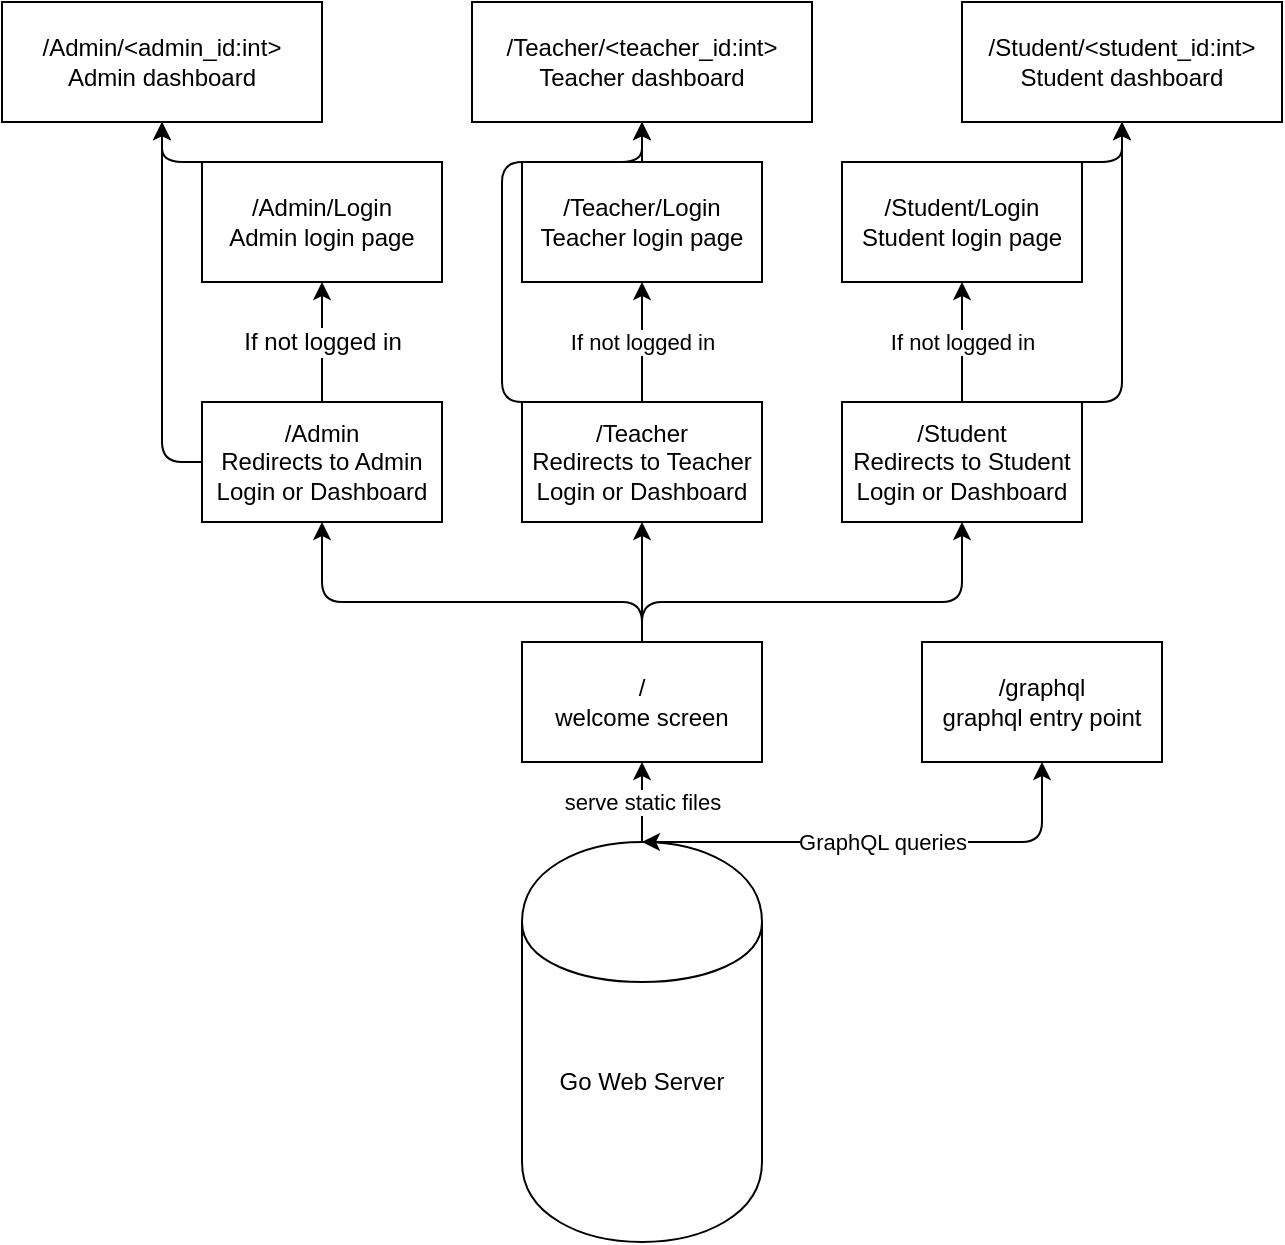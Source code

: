 <mxfile version="10.5.9" type="device"><diagram id="oRZhhkuha__gUzuSZul8" name="Page-1"><mxGraphModel dx="842" dy="597" grid="1" gridSize="10" guides="1" tooltips="1" connect="1" arrows="1" fold="1" page="1" pageScale="1" pageWidth="827" pageHeight="1169" math="0" shadow="0"><root><mxCell id="0"/><mxCell id="1" parent="0"/><mxCell id="-VbQUkEvGtF7PkMawEUm-1" value="Go Web Server" style="shape=cylinder;whiteSpace=wrap;html=1;boundedLbl=1;backgroundOutline=1;" vertex="1" parent="1"><mxGeometry x="320" y="960" width="120" height="200" as="geometry"/></mxCell><mxCell id="-VbQUkEvGtF7PkMawEUm-5" value="/graphql&lt;br&gt;graphql entry point&lt;br&gt;" style="rounded=0;whiteSpace=wrap;html=1;" vertex="1" parent="1"><mxGeometry x="520" y="860" width="120" height="60" as="geometry"/></mxCell><mxCell id="-VbQUkEvGtF7PkMawEUm-6" value="/&lt;br&gt;welcome screen&lt;br&gt;" style="rounded=0;whiteSpace=wrap;html=1;" vertex="1" parent="1"><mxGeometry x="320" y="860" width="120" height="60" as="geometry"/></mxCell><mxCell id="-VbQUkEvGtF7PkMawEUm-7" value="/Teacher&lt;br&gt;Redirects to Teacher Login or Dashboard&lt;br&gt;" style="rounded=0;whiteSpace=wrap;html=1;" vertex="1" parent="1"><mxGeometry x="320" y="740" width="120" height="60" as="geometry"/></mxCell><mxCell id="-VbQUkEvGtF7PkMawEUm-8" value="/Student&lt;br&gt;Redirects to Student Login or Dashboard&lt;br&gt;" style="rounded=0;whiteSpace=wrap;html=1;" vertex="1" parent="1"><mxGeometry x="480" y="740" width="120" height="60" as="geometry"/></mxCell><mxCell id="-VbQUkEvGtF7PkMawEUm-9" value="/Admin&lt;br&gt;Redirects to Admin Login or Dashboard&lt;br&gt;" style="rounded=0;whiteSpace=wrap;html=1;" vertex="1" parent="1"><mxGeometry x="160" y="740" width="120" height="60" as="geometry"/></mxCell><mxCell id="-VbQUkEvGtF7PkMawEUm-12" value="serve static files" style="endArrow=classic;html=1;exitX=0.5;exitY=0;exitDx=0;exitDy=0;entryX=0.5;entryY=1;entryDx=0;entryDy=0;" edge="1" parent="1" source="-VbQUkEvGtF7PkMawEUm-1" target="-VbQUkEvGtF7PkMawEUm-6"><mxGeometry width="50" height="50" relative="1" as="geometry"><mxPoint x="360" y="960" as="sourcePoint"/><mxPoint x="410" y="910" as="targetPoint"/></mxGeometry></mxCell><mxCell id="-VbQUkEvGtF7PkMawEUm-13" value="" style="endArrow=classic;html=1;exitX=0.5;exitY=0;exitDx=0;exitDy=0;entryX=0.5;entryY=1;entryDx=0;entryDy=0;" edge="1" parent="1" source="-VbQUkEvGtF7PkMawEUm-6" target="-VbQUkEvGtF7PkMawEUm-9"><mxGeometry width="50" height="50" relative="1" as="geometry"><mxPoint x="310" y="860" as="sourcePoint"/><mxPoint x="360" y="810" as="targetPoint"/><Array as="points"><mxPoint x="380" y="840"/><mxPoint x="220" y="840"/></Array></mxGeometry></mxCell><mxCell id="-VbQUkEvGtF7PkMawEUm-14" value="" style="endArrow=classic;html=1;exitX=0.5;exitY=0;exitDx=0;exitDy=0;entryX=0.5;entryY=1;entryDx=0;entryDy=0;" edge="1" parent="1" source="-VbQUkEvGtF7PkMawEUm-6" target="-VbQUkEvGtF7PkMawEUm-7"><mxGeometry width="50" height="50" relative="1" as="geometry"><mxPoint x="370" y="855" as="sourcePoint"/><mxPoint x="420" y="805" as="targetPoint"/></mxGeometry></mxCell><mxCell id="-VbQUkEvGtF7PkMawEUm-15" value="" style="endArrow=classic;html=1;exitX=0.5;exitY=0;exitDx=0;exitDy=0;entryX=0.5;entryY=1;entryDx=0;entryDy=0;" edge="1" parent="1" source="-VbQUkEvGtF7PkMawEUm-6" target="-VbQUkEvGtF7PkMawEUm-8"><mxGeometry width="50" height="50" relative="1" as="geometry"><mxPoint x="450" y="860" as="sourcePoint"/><mxPoint x="500" y="810" as="targetPoint"/><Array as="points"><mxPoint x="380" y="840"/><mxPoint x="540" y="840"/></Array></mxGeometry></mxCell><mxCell id="-VbQUkEvGtF7PkMawEUm-17" value="GraphQL queries" style="endArrow=classic;startArrow=classic;html=1;entryX=0.5;entryY=1;entryDx=0;entryDy=0;exitX=0.5;exitY=0;exitDx=0;exitDy=0;" edge="1" parent="1" source="-VbQUkEvGtF7PkMawEUm-1"><mxGeometry width="50" height="50" relative="1" as="geometry"><mxPoint x="540" y="1000" as="sourcePoint"/><mxPoint x="580" y="920" as="targetPoint"/><Array as="points"><mxPoint x="580" y="960"/></Array></mxGeometry></mxCell><mxCell id="-VbQUkEvGtF7PkMawEUm-18" value="/Admin/Login&lt;br&gt;Admin login page&lt;br&gt;" style="rounded=0;whiteSpace=wrap;html=1;" vertex="1" parent="1"><mxGeometry x="160" y="620" width="120" height="60" as="geometry"/></mxCell><mxCell id="-VbQUkEvGtF7PkMawEUm-19" value="/Teacher/Login&lt;br&gt;Teacher login page&lt;br&gt;" style="rounded=0;whiteSpace=wrap;html=1;" vertex="1" parent="1"><mxGeometry x="320" y="620" width="120" height="60" as="geometry"/></mxCell><mxCell id="-VbQUkEvGtF7PkMawEUm-20" value="/Student/Login&lt;br&gt;Student login page&lt;br&gt;" style="rounded=0;whiteSpace=wrap;html=1;" vertex="1" parent="1"><mxGeometry x="480" y="620" width="120" height="60" as="geometry"/></mxCell><mxCell id="-VbQUkEvGtF7PkMawEUm-21" value="/Admin/&amp;lt;admin_id:int&amp;gt;&lt;br&gt;Admin dashboard&lt;br&gt;" style="rounded=0;whiteSpace=wrap;html=1;" vertex="1" parent="1"><mxGeometry x="60" y="540" width="160" height="60" as="geometry"/></mxCell><mxCell id="-VbQUkEvGtF7PkMawEUm-22" value="/Teacher/&amp;lt;teacher_id:int&amp;gt;&lt;br&gt;Teacher dashboard&lt;br&gt;" style="rounded=0;whiteSpace=wrap;html=1;" vertex="1" parent="1"><mxGeometry x="295" y="540" width="170" height="60" as="geometry"/></mxCell><mxCell id="-VbQUkEvGtF7PkMawEUm-23" value="/Student/&amp;lt;student_id:int&amp;gt;&lt;br&gt;Student dashboard&lt;br&gt;" style="rounded=0;whiteSpace=wrap;html=1;" vertex="1" parent="1"><mxGeometry x="540" y="540" width="160" height="60" as="geometry"/></mxCell><mxCell id="-VbQUkEvGtF7PkMawEUm-25" value="" style="endArrow=classic;html=1;exitX=0.5;exitY=0;exitDx=0;exitDy=0;entryX=0.5;entryY=1;entryDx=0;entryDy=0;" edge="1" parent="1" source="-VbQUkEvGtF7PkMawEUm-9" target="-VbQUkEvGtF7PkMawEUm-18"><mxGeometry width="50" height="50" relative="1" as="geometry"><mxPoint x="200" y="740" as="sourcePoint"/><mxPoint x="250" y="690" as="targetPoint"/></mxGeometry></mxCell><mxCell id="-VbQUkEvGtF7PkMawEUm-28" value="If not logged in" style="text;html=1;resizable=0;points=[];align=center;verticalAlign=middle;labelBackgroundColor=#ffffff;" vertex="1" connectable="0" parent="-VbQUkEvGtF7PkMawEUm-25"><mxGeometry x="-0.567" relative="1" as="geometry"><mxPoint y="-17" as="offset"/></mxGeometry></mxCell><mxCell id="-VbQUkEvGtF7PkMawEUm-26" value="If not logged in" style="endArrow=classic;html=1;exitX=0.5;exitY=0;exitDx=0;exitDy=0;entryX=0.5;entryY=1;entryDx=0;entryDy=0;" edge="1" parent="1" source="-VbQUkEvGtF7PkMawEUm-7" target="-VbQUkEvGtF7PkMawEUm-19"><mxGeometry width="50" height="50" relative="1" as="geometry"><mxPoint x="350" y="740" as="sourcePoint"/><mxPoint x="400" y="690" as="targetPoint"/></mxGeometry></mxCell><mxCell id="-VbQUkEvGtF7PkMawEUm-27" value="If not logged in" style="endArrow=classic;html=1;exitX=0.5;exitY=0;exitDx=0;exitDy=0;entryX=0.5;entryY=1;entryDx=0;entryDy=0;" edge="1" parent="1" source="-VbQUkEvGtF7PkMawEUm-8" target="-VbQUkEvGtF7PkMawEUm-20"><mxGeometry width="50" height="50" relative="1" as="geometry"><mxPoint x="530" y="730" as="sourcePoint"/><mxPoint x="580" y="680" as="targetPoint"/></mxGeometry></mxCell><mxCell id="-VbQUkEvGtF7PkMawEUm-30" value="" style="endArrow=classic;html=1;exitX=0.5;exitY=0;exitDx=0;exitDy=0;entryX=0.5;entryY=1;entryDx=0;entryDy=0;" edge="1" parent="1" source="-VbQUkEvGtF7PkMawEUm-18" target="-VbQUkEvGtF7PkMawEUm-21"><mxGeometry width="50" height="50" relative="1" as="geometry"><mxPoint x="40" y="700" as="sourcePoint"/><mxPoint x="90" y="650" as="targetPoint"/><Array as="points"><mxPoint x="140" y="620"/></Array></mxGeometry></mxCell><mxCell id="-VbQUkEvGtF7PkMawEUm-31" value="" style="endArrow=classic;html=1;exitX=0;exitY=0.5;exitDx=0;exitDy=0;entryX=0.5;entryY=1;entryDx=0;entryDy=0;" edge="1" parent="1" source="-VbQUkEvGtF7PkMawEUm-9" target="-VbQUkEvGtF7PkMawEUm-21"><mxGeometry width="50" height="50" relative="1" as="geometry"><mxPoint x="30" y="720" as="sourcePoint"/><mxPoint x="140" y="610" as="targetPoint"/><Array as="points"><mxPoint x="140" y="770"/></Array></mxGeometry></mxCell><mxCell id="-VbQUkEvGtF7PkMawEUm-32" value="" style="endArrow=classic;html=1;exitX=0.5;exitY=0;exitDx=0;exitDy=0;entryX=0.5;entryY=1;entryDx=0;entryDy=0;" edge="1" parent="1" source="-VbQUkEvGtF7PkMawEUm-7" target="-VbQUkEvGtF7PkMawEUm-22"><mxGeometry width="50" height="50" relative="1" as="geometry"><mxPoint x="290" y="740" as="sourcePoint"/><mxPoint x="340" y="690" as="targetPoint"/><Array as="points"><mxPoint x="310" y="740"/><mxPoint x="310" y="620"/><mxPoint x="380" y="620"/></Array></mxGeometry></mxCell><mxCell id="-VbQUkEvGtF7PkMawEUm-33" value="" style="endArrow=classic;html=1;exitX=0.5;exitY=0;exitDx=0;exitDy=0;entryX=0.5;entryY=1;entryDx=0;entryDy=0;" edge="1" parent="1" source="-VbQUkEvGtF7PkMawEUm-19" target="-VbQUkEvGtF7PkMawEUm-22"><mxGeometry width="50" height="50" relative="1" as="geometry"><mxPoint x="480" y="580" as="sourcePoint"/><mxPoint x="530" y="530" as="targetPoint"/></mxGeometry></mxCell><mxCell id="-VbQUkEvGtF7PkMawEUm-34" value="" style="endArrow=classic;html=1;exitX=0.5;exitY=0;exitDx=0;exitDy=0;entryX=0.5;entryY=1;entryDx=0;entryDy=0;" edge="1" parent="1" source="-VbQUkEvGtF7PkMawEUm-20" target="-VbQUkEvGtF7PkMawEUm-23"><mxGeometry width="50" height="50" relative="1" as="geometry"><mxPoint x="480" y="550" as="sourcePoint"/><mxPoint x="530" y="500" as="targetPoint"/><Array as="points"><mxPoint x="620" y="620"/></Array></mxGeometry></mxCell><mxCell id="-VbQUkEvGtF7PkMawEUm-35" value="" style="endArrow=classic;html=1;exitX=0.5;exitY=0;exitDx=0;exitDy=0;entryX=0.5;entryY=1;entryDx=0;entryDy=0;" edge="1" parent="1" source="-VbQUkEvGtF7PkMawEUm-8" target="-VbQUkEvGtF7PkMawEUm-23"><mxGeometry width="50" height="50" relative="1" as="geometry"><mxPoint x="630" y="730" as="sourcePoint"/><mxPoint x="680" y="680" as="targetPoint"/><Array as="points"><mxPoint x="620" y="740"/></Array></mxGeometry></mxCell></root></mxGraphModel></diagram></mxfile>